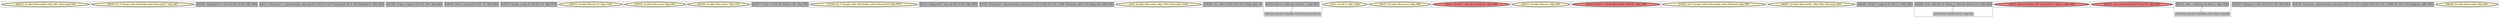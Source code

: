 
digraph G {





subgraph cluster27 {


node147 [penwidth=3.0,fontsize=20,fillcolor=lemonchiffon,label="[62/63]  br label %for.cond4, !dbg !993, !llvm.loop !994",shape=ellipse,style=filled ]



}

subgraph cluster28 {


node148 [penwidth=3.0,fontsize=20,fillcolor=lemonchiffon,label="[46/47]  br i1 %cmp, label %for.body, label %for.end17, !dbg !967",shape=ellipse,style=filled ]



}

subgraph cluster26 {


node146 [penwidth=3.0,fontsize=20,fillcolor=grey,label="[24/25]  %idxprom10 = sext i32 %k.0 to i64, !dbg !989",shape=rectangle,style=filled ]



}

subgraph cluster29 {


node149 [penwidth=3.0,fontsize=20,fillcolor=grey,label="[8/11]  %arrayidx11 = getelementptr inbounds [5 x i32], [5 x i32]* %arrayidx9, i64 0, i64 %idxprom10, !dbg !989",shape=rectangle,style=filled ]



}

subgraph cluster25 {


node145 [penwidth=3.0,fontsize=20,fillcolor=grey,label="[45/48]  %cmp = icmp slt i32 %i.0, 100, !dbg !966",shape=rectangle,style=filled ]



}

subgraph cluster24 {


node144 [penwidth=3.0,fontsize=20,fillcolor=grey,label="[39/40]  %rem = srem i32 %call7, 10, !dbg !988",shape=rectangle,style=filled ]



}

subgraph cluster22 {


node142 [penwidth=3.0,fontsize=20,fillcolor=grey,label="[14/17]  %cmp2 = icmp slt i32 %j.0, 10, !dbg !975",shape=rectangle,style=filled ]



}

subgraph cluster20 {


node139 [penwidth=3.0,fontsize=20,fillcolor=lemonchiffon,label="[50/51]  br label %for.inc15, !dbg !1001",shape=ellipse,style=filled ]



}

subgraph cluster18 {


node137 [penwidth=3.0,fontsize=20,fillcolor=lemonchiffon,label="[54/55]  br label %for.cond, !dbg !963",shape=ellipse,style=filled ]



}

subgraph cluster16 {


node135 [penwidth=3.0,fontsize=20,fillcolor=lemonchiffon,label="[64/65]  br label %for.cond1, !dbg !972",shape=ellipse,style=filled ]



}

subgraph cluster17 {


node136 [penwidth=3.0,fontsize=20,fillcolor=grey,label="[56/57]  %conv = trunc i64 %call to i32, !dbg !958",shape=rectangle,style=filled ]



}

subgraph cluster4 {


node121 [penwidth=3.0,fontsize=20,fillcolor=lemonchiffon,label="[15/16]  br i1 %cmp2, label %for.body3, label %for.end14, !dbg !976",shape=ellipse,style=filled ]



}

subgraph cluster3 {


node120 [penwidth=3.0,fontsize=20,fillcolor=grey,label="[6/13]  %idxprom8 = sext i32 %j.0 to i64, !dbg !989",shape=rectangle,style=filled ]



}

subgraph cluster2 {


node119 [penwidth=3.0,fontsize=20,fillcolor=grey,label="[7/12]  %arrayidx9 = getelementptr inbounds [10 x [5 x i32]], [10 x [5 x i32]]* %arrayidx, i64 0, i64 %idxprom8, !dbg !989",shape=rectangle,style=filled ]



}

subgraph cluster1 {


node118 [penwidth=3.0,fontsize=20,fillcolor=lemonchiffon,label="[2/3]  br label %for.cond, !dbg !1003, !llvm.loop !1004",shape=ellipse,style=filled ]



}

subgraph cluster12 {


node131 [penwidth=3.0,fontsize=20,fillcolor=grey,label="[58/59]  %a = alloca [100 x [10 x [5 x i32]]], align 16",shape=rectangle,style=filled ]



}

subgraph cluster5 {


node123 [penwidth=3.0,fontsize=20,fillcolor=grey,label="[4/19]  %inc13 = add nsw i32 %j.0, 1, !dbg !997",shape=rectangle,style=filled ]
node122 [fillcolor=grey,label="[5/18]  %j.0 = phi i32 [ 0, %for.body ], [ %inc13, %for.inc12 ], !dbg !973",shape=rectangle,style=filled ]

node122->node123 [style=dotted,color=forestgreen,label="T",fontcolor=forestgreen ]
node123->node122 [style=dotted,color=forestgreen,label="T",fontcolor=forestgreen ]


}

subgraph cluster0 {


node117 [penwidth=3.0,fontsize=20,fillcolor=lemonchiffon,label="[0/1]  ret i32 0, !dbg !1006",shape=ellipse,style=filled ]



}

subgraph cluster31 {


node151 [penwidth=3.0,fontsize=20,fillcolor=lemonchiffon,label="[36/37]  br label %for.inc12, !dbg !996",shape=ellipse,style=filled ]



}

subgraph cluster30 {


node150 [penwidth=3.0,fontsize=20,fillcolor=lightcoral,label="[38/41]  %call7 = call i32 @rand() #3, !dbg !986",shape=ellipse,style=filled ]



}

subgraph cluster6 {


node124 [penwidth=3.0,fontsize=20,fillcolor=lemonchiffon,label="[20/21]  br label %for.inc, !dbg !991",shape=ellipse,style=filled ]



}

subgraph cluster14 {


node133 [penwidth=3.0,fontsize=20,fillcolor=lightcoral,label="[60/61]  %call = call i64 @time(i64* null) #3, !dbg !958",shape=ellipse,style=filled ]



}

subgraph cluster7 {


node125 [penwidth=3.0,fontsize=20,fillcolor=lemonchiffon,label="[27/28]  br i1 %cmp5, label %for.body6, label %for.end, !dbg !985",shape=ellipse,style=filled ]



}

subgraph cluster23 {


node143 [penwidth=3.0,fontsize=20,fillcolor=lemonchiffon,label="[66/67]  br label %for.cond1, !dbg !998, !llvm.loop !999",shape=ellipse,style=filled ]



}

subgraph cluster8 {


node126 [penwidth=3.0,fontsize=20,fillcolor=grey,label="[26/29]  %cmp5 = icmp slt i32 %k.0, 5, !dbg !984",shape=rectangle,style=filled ]



}

subgraph cluster21 {


node141 [penwidth=3.0,fontsize=20,fillcolor=grey,label="[42/49]  %i.0 = phi i32 [ 0, %entry ], [ %inc16, %for.inc15 ], !dbg !964",shape=rectangle,style=filled ]
node140 [fillcolor=grey,label="[43/44]  %inc16 = add nsw i32 %i.0, 1, !dbg !1002",shape=rectangle,style=filled ]

node140->node141 [style=dotted,color=forestgreen,label="T",fontcolor=forestgreen ]
node141->node140 [style=dotted,color=forestgreen,label="T",fontcolor=forestgreen ]


}

subgraph cluster9 {


node127 [penwidth=3.0,fontsize=20,fillcolor=lightcoral,label="[9/10]  store i32 %rem, i32* %arrayidx11, align 4, !dbg !990",shape=ellipse,style=filled ]



}

subgraph cluster19 {


node138 [penwidth=3.0,fontsize=20,fillcolor=lightcoral,label="[52/53]  call void @srand(i32 %conv) #3, !dbg !959",shape=ellipse,style=filled ]



}

subgraph cluster10 {


node129 [penwidth=3.0,fontsize=20,fillcolor=grey,label="[22/31]  %inc = add nsw i32 %k.0, 1, !dbg !992",shape=rectangle,style=filled ]
node128 [fillcolor=grey,label="[23/30]  %k.0 = phi i32 [ 0, %for.body3 ], [ %inc, %for.inc ], !dbg !982",shape=rectangle,style=filled ]

node128->node129 [style=dotted,color=forestgreen,label="T",fontcolor=forestgreen ]
node129->node128 [style=dotted,color=forestgreen,label="T",fontcolor=forestgreen ]


}

subgraph cluster11 {


node130 [penwidth=3.0,fontsize=20,fillcolor=grey,label="[32/35]  %idxprom = sext i32 %i.0 to i64, !dbg !989",shape=rectangle,style=filled ]



}

subgraph cluster13 {


node132 [penwidth=3.0,fontsize=20,fillcolor=grey,label="[33/34]  %arrayidx = getelementptr inbounds [100 x [10 x [5 x i32]]], [100 x [10 x [5 x i32]]]* %a, i64 0, i64 %idxprom, !dbg !989",shape=rectangle,style=filled ]



}

subgraph cluster15 {


node134 [penwidth=3.0,fontsize=20,fillcolor=lemonchiffon,label="[68/69]  br label %for.cond4, !dbg !981",shape=ellipse,style=filled ]



}

}
